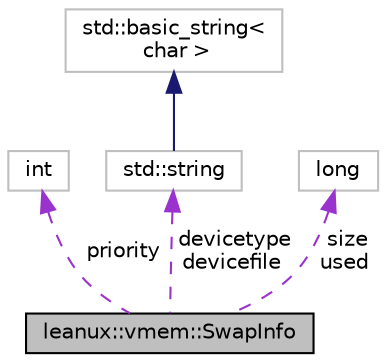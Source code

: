 digraph "leanux::vmem::SwapInfo"
{
 // LATEX_PDF_SIZE
  bgcolor="transparent";
  edge [fontname="Helvetica",fontsize="10",labelfontname="Helvetica",labelfontsize="10"];
  node [fontname="Helvetica",fontsize="10",shape=record];
  Node1 [label="leanux::vmem::SwapInfo",height=0.2,width=0.4,color="black", fillcolor="grey75", style="filled", fontcolor="black",tooltip="Information on a swap container."];
  Node2 -> Node1 [dir="back",color="darkorchid3",fontsize="10",style="dashed",label=" priority" ,fontname="Helvetica"];
  Node2 [label="int",height=0.2,width=0.4,color="grey75",tooltip=" "];
  Node3 -> Node1 [dir="back",color="darkorchid3",fontsize="10",style="dashed",label=" devicetype\ndevicefile" ,fontname="Helvetica"];
  Node3 [label="std::string",height=0.2,width=0.4,color="grey75",tooltip="STL class."];
  Node4 -> Node3 [dir="back",color="midnightblue",fontsize="10",style="solid",fontname="Helvetica"];
  Node4 [label="std::basic_string\<\l char \>",height=0.2,width=0.4,color="grey75",tooltip="STL class."];
  Node5 -> Node1 [dir="back",color="darkorchid3",fontsize="10",style="dashed",label=" size\nused" ,fontname="Helvetica"];
  Node5 [label="long",height=0.2,width=0.4,color="grey75",tooltip=" "];
}
